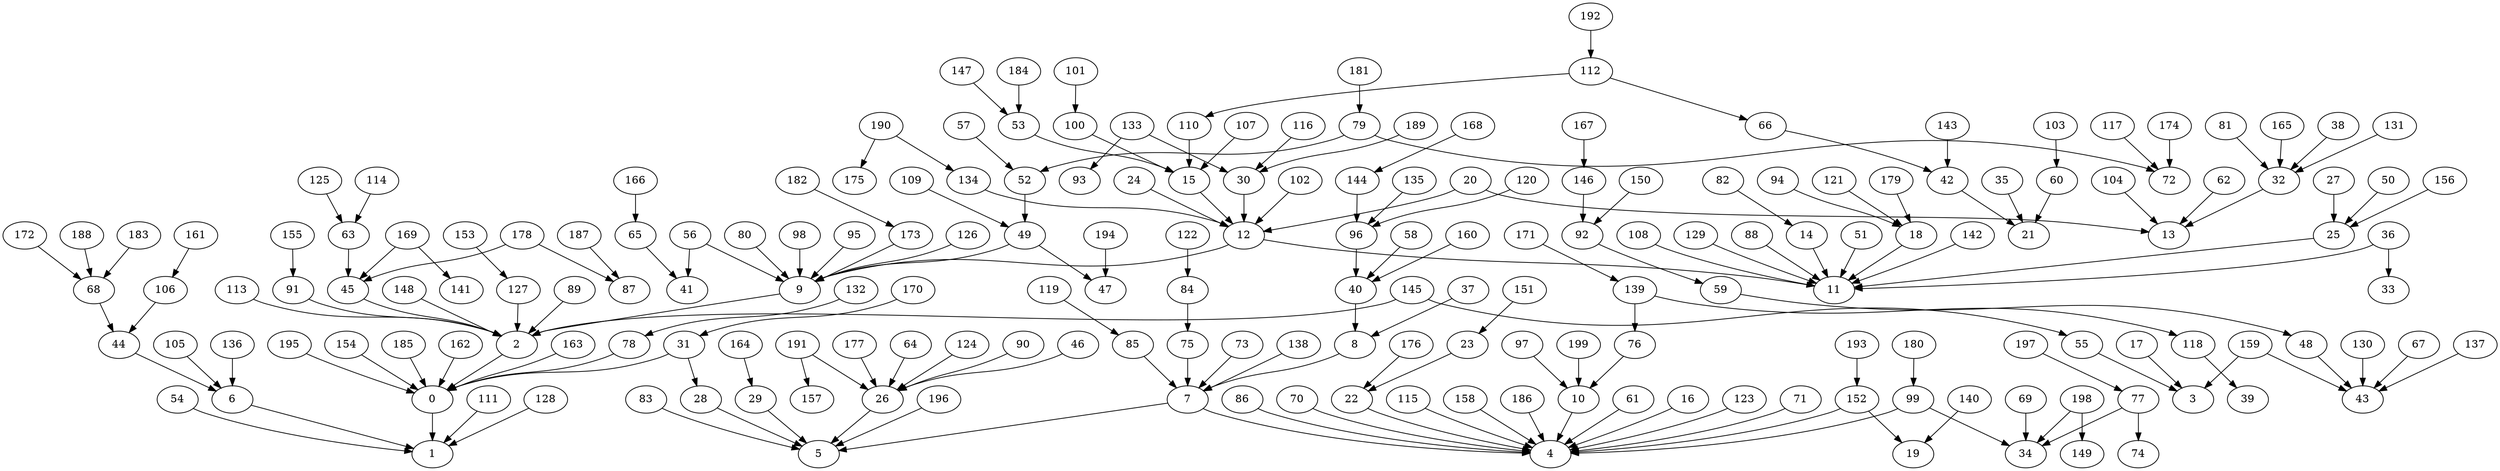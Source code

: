 digraph my_graph {
6 [label=6]
1 [label=1]
31 [label=31]
28 [label=28]
52 [label=52]
49 [label=49]
68 [label=68]
44 [label=44]
69 [label=69]
34 [label=34]
79 [label=79]
72 [label=72]
99 [label=99]
112 [label=112]
66 [label=66]
124 [label=124]
26 [label=26]
139 [label=139]
76 [label=76]
145 [label=145]
2 [label=2]
163 [label=163]
0 [label=0]
164 [label=164]
29 [label=29]
186 [label=186]
4 [label=4]
198 [label=198]
149 [label=149]
10 [label=10]
12 [label=12]
9 [label=9]
126 [label=126]
55 [label=55]
188 [label=188]
8 [label=8]
7 [label=7]
37 [label=37]
84 [label=84]
75 [label=75]
90 [label=90]
174 [label=174]
14 [label=14]
11 [label=11]
48 [label=48]
43 [label=43]
3 [label=3]
80 [label=80]
121 [label=121]
18 [label=18]
142 [label=142]
147 [label=147]
53 [label=53]
199 [label=199]
17 [label=17]
56 [label=56]
41 [label=41]
57 [label=57]
61 [label=61]
98 [label=98]
119 [label=119]
85 [label=85]
138 [label=138]
159 [label=159]
183 [label=183]
195 [label=195]
46 [label=46]
152 [label=152]
154 [label=154]
156 [label=156]
25 [label=25]
185 [label=185]
5 [label=5]
96 [label=96]
40 [label=40]
103 [label=103]
60 [label=60]
104 [label=104]
13 [label=13]
111 [label=111]
19 [label=19]
177 [label=177]
184 [label=184]
47 [label=47]
172 [label=172]
16 [label=16]
24 [label=24]
36 [label=36]
81 [label=81]
32 [label=32]
116 [label=116]
30 [label=30]
151 [label=151]
23 [label=23]
178 [label=178]
45 [label=45]
168 [label=168]
144 [label=144]
171 [label=171]
15 [label=15]
22 [label=22]
62 [label=62]
78 [label=78]
123 [label=123]
127 [label=127]
161 [label=161]
106 [label=106]
189 [label=189]
190 [label=190]
175 [label=175]
196 [label=196]
71 [label=71]
86 [label=86]
92 [label=92]
59 [label=59]
113 [label=113]
128 [label=128]
179 [label=179]
193 [label=193]
33 [label=33]
58 [label=58]
133 [label=133]
194 [label=194]
42 [label=42]
21 [label=21]
130 [label=130]
118 [label=118]
140 [label=140]
167 [label=167]
146 [label=146]
35 [label=35]
95 [label=95]
108 [label=108]
129 [label=129]
54 [label=54]
67 [label=67]
70 [label=70]
132 [label=132]
148 [label=148]
169 [label=169]
20 [label=20]
165 [label=165]
107 [label=107]
153 [label=153]
197 [label=197]
77 [label=77]
64 [label=64]
115 [label=115]
94 [label=94]
110 [label=110]
89 [label=89]
114 [label=114]
63 [label=63]
162 [label=162]
191 [label=191]
157 [label=157]
170 [label=170]
91 [label=91]
135 [label=135]
137 [label=137]
158 [label=158]
27 [label=27]
93 [label=93]
134 [label=134]
87 [label=87]
187 [label=187]
74 [label=74]
82 [label=82]
88 [label=88]
100 [label=100]
105 [label=105]
125 [label=125]
182 [label=182]
173 [label=173]
101 [label=101]
51 [label=51]
73 [label=73]
39 [label=39]
155 [label=155]
176 [label=176]
97 [label=97]
150 [label=150]
38 [label=38]
65 [label=65]
83 [label=83]
117 [label=117]
181 [label=181]
166 [label=166]
180 [label=180]
120 [label=120]
160 [label=160]
141 [label=141]
109 [label=109]
131 [label=131]
50 [label=50]
136 [label=136]
102 [label=102]
143 [label=143]
192 [label=192]
122 [label=122]
6->1
31->28
52->49
68->44
69->34
79->72
99->34
112->66
124->26
139->76
145->2
163->0
164->29
186->4
198->149
10->4
12->9
126->9
145->55
188->68
8->7
37->8
79->52
84->75
90->26
174->72
14->11
31->0
48->43
55->3
80->9
121->18
142->11
147->53
199->10
17->3
56->41
57->52
61->4
98->9
119->85
138->7
159->3
183->68
195->0
46->26
152->4
154->0
156->25
185->0
7->4
28->5
96->40
103->60
104->13
111->1
152->19
177->26
184->53
7->5
9->2
25->11
49->47
172->68
2->0
16->4
24->12
36->11
56->9
81->32
116->30
151->23
178->45
0->1
49->9
99->4
168->144
171->139
12->11
15->12
22->4
44->6
62->13
78->0
123->4
127->2
161->106
189->30
190->175
196->5
30->12
71->4
75->7
86->4
92->59
113->2
128->1
159->43
179->18
193->152
36->33
58->40
133->30
194->47
42->21
130->43
139->118
140->19
167->146
32->13
35->21
95->9
108->11
129->11
54->1
60->21
67->43
70->4
132->78
148->2
169->45
20->12
23->22
144->96
165->32
20->13
107->15
153->127
197->77
64->26
115->4
26->5
53->15
66->42
94->18
112->110
18->11
77->34
89->2
110->15
114->63
162->0
191->157
198->34
59->48
170->31
29->5
91->2
106->44
135->96
137->43
146->92
158->4
27->25
133->93
134->12
178->87
187->87
63->45
77->74
82->14
85->7
88->11
100->15
76->10
105->6
125->63
182->173
101->100
45->2
51->11
73->7
118->39
155->91
176->22
97->10
190->134
40->8
150->92
38->32
65->41
83->5
117->72
173->9
181->79
191->26
166->65
180->99
120->96
160->40
169->141
109->49
131->32
50->25
136->6
102->12
143->42
192->112
122->84
}